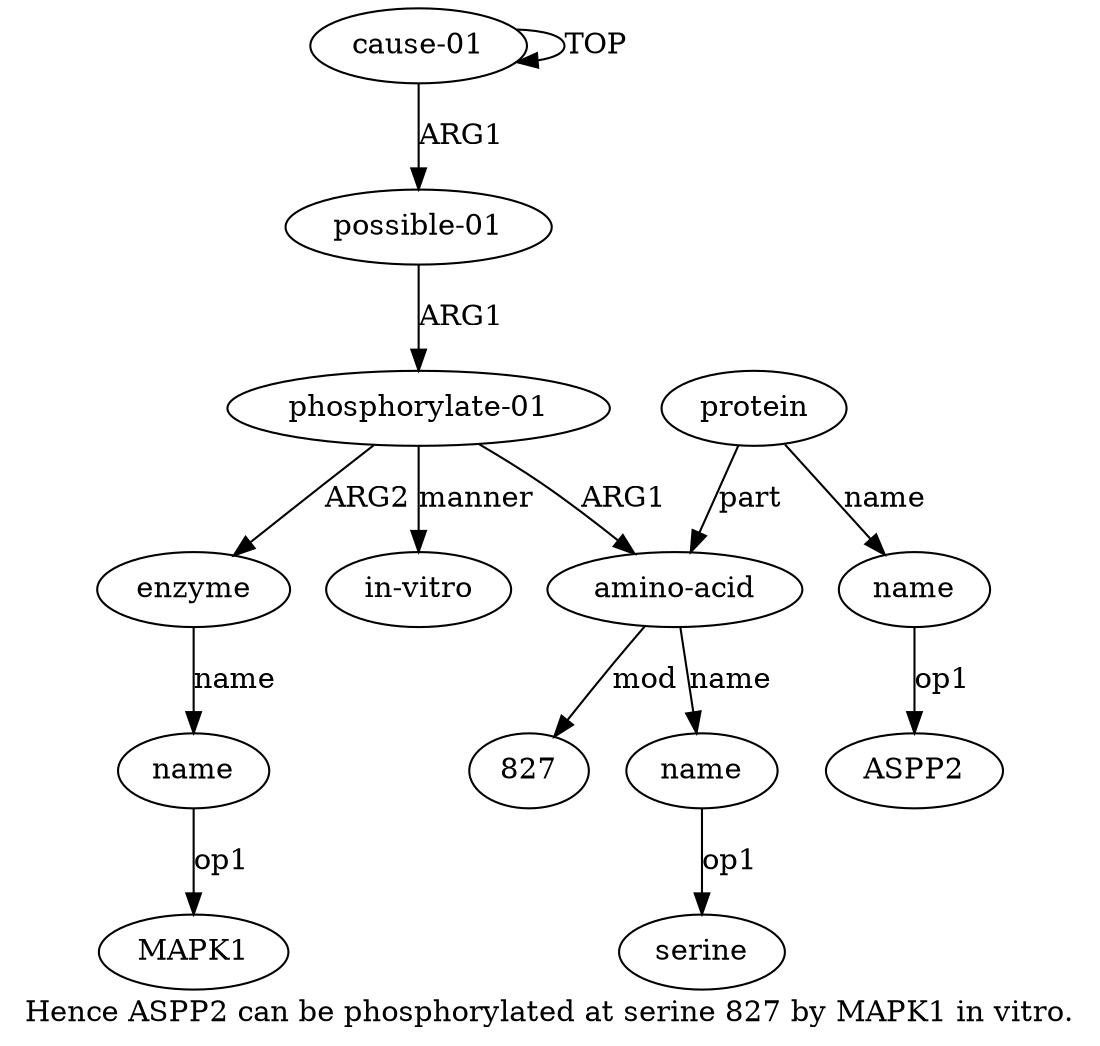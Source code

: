 digraph  {
	graph [label="Hence ASPP2 can be phosphorylated at serine 827 by MAPK1 in vitro."];
	node [label="\N"];
	"a8 MAPK1"	 [color=black,
		gold_ind=-1,
		gold_label=MAPK1,
		label=MAPK1,
		test_ind=-1,
		test_label=MAPK1];
	"a6 ASPP2"	 [color=black,
		gold_ind=-1,
		gold_label=ASPP2,
		label=ASPP2,
		test_ind=-1,
		test_label=ASPP2];
	"a3 827"	 [color=black,
		gold_ind=-1,
		gold_label=827,
		label=827,
		test_ind=-1,
		test_label=827];
	a1	 [color=black,
		gold_ind=1,
		gold_label="possible-01",
		label="possible-01",
		test_ind=1,
		test_label="possible-01"];
	a2	 [color=black,
		gold_ind=2,
		gold_label="phosphorylate-01",
		label="phosphorylate-01",
		test_ind=2,
		test_label="phosphorylate-01"];
	a1 -> a2 [key=0,
	color=black,
	gold_label=ARG1,
	label=ARG1,
	test_label=ARG1];
a0 [color=black,
	gold_ind=0,
	gold_label="cause-01",
	label="cause-01",
	test_ind=0,
	test_label="cause-01"];
a0 -> a1 [key=0,
color=black,
gold_label=ARG1,
label=ARG1,
test_label=ARG1];
a0 -> a0 [key=0,
color=black,
gold_label=TOP,
label=TOP,
test_label=TOP];
a3 [color=black,
gold_ind=3,
gold_label="amino-acid",
label="amino-acid",
test_ind=3,
test_label="amino-acid"];
a3 -> "a3 827" [key=0,
color=black,
gold_label=mod,
label=mod,
test_label=mod];
a4 [color=black,
gold_ind=4,
gold_label=name,
label=name,
test_ind=4,
test_label=name];
a3 -> a4 [key=0,
color=black,
gold_label=name,
label=name,
test_label=name];
a2 -> a3 [key=0,
color=black,
gold_label=ARG1,
label=ARG1,
test_label=ARG1];
a7 [color=black,
gold_ind=7,
gold_label=enzyme,
label=enzyme,
test_ind=7,
test_label=enzyme];
a2 -> a7 [key=0,
color=black,
gold_label=ARG2,
label=ARG2,
test_label=ARG2];
a9 [color=black,
gold_ind=9,
gold_label="in-vitro",
label="in-vitro",
test_ind=9,
test_label="in-vitro"];
a2 -> a9 [key=0,
color=black,
gold_label=manner,
label=manner,
test_label=manner];
a5 [color=black,
gold_ind=5,
gold_label=protein,
label=protein,
test_ind=5,
test_label=protein];
a5 -> a3 [key=0,
color=black,
gold_label=part,
label=part,
test_label=part];
a6 [color=black,
gold_ind=6,
gold_label=name,
label=name,
test_ind=6,
test_label=name];
a5 -> a6 [key=0,
color=black,
gold_label=name,
label=name,
test_label=name];
"a4 serine" [color=black,
gold_ind=-1,
gold_label=serine,
label=serine,
test_ind=-1,
test_label=serine];
a4 -> "a4 serine" [key=0,
color=black,
gold_label=op1,
label=op1,
test_label=op1];
a8 [color=black,
gold_ind=8,
gold_label=name,
label=name,
test_ind=8,
test_label=name];
a7 -> a8 [key=0,
color=black,
gold_label=name,
label=name,
test_label=name];
a6 -> "a6 ASPP2" [key=0,
color=black,
gold_label=op1,
label=op1,
test_label=op1];
a8 -> "a8 MAPK1" [key=0,
color=black,
gold_label=op1,
label=op1,
test_label=op1];
}
